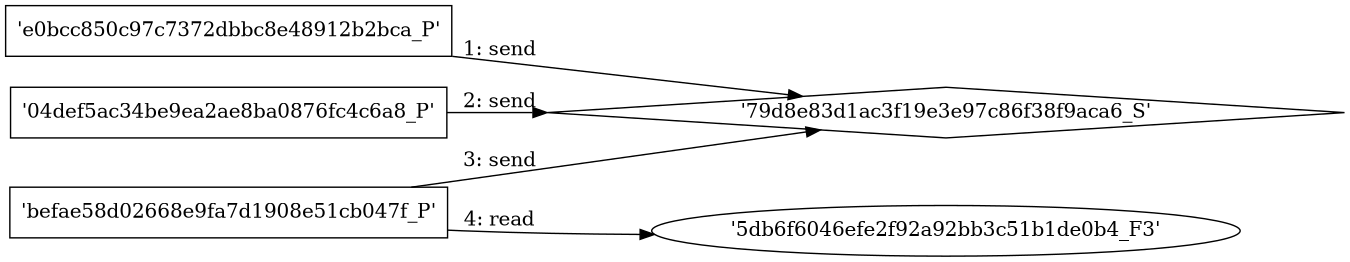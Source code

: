 digraph "D:\Learning\Paper\apt\基于CTI的攻击预警\Dataset\攻击图\ASGfromALLCTI\Vulnerability Spotlight Adobe Reader DC Parser Confusion.dot" {
rankdir="LR"
size="9"
fixedsize="false"
splines="true"
nodesep=0.3
ranksep=0
fontsize=10
overlap="scalexy"
engine= "neato"
	"'79d8e83d1ac3f19e3e97c86f38f9aca6_S'" [node_type=Socket shape=diamond]
	"'e0bcc850c97c7372dbbc8e48912b2bca_P'" [node_type=Process shape=box]
	"'e0bcc850c97c7372dbbc8e48912b2bca_P'" -> "'79d8e83d1ac3f19e3e97c86f38f9aca6_S'" [label="1: send"]
	"'79d8e83d1ac3f19e3e97c86f38f9aca6_S'" [node_type=Socket shape=diamond]
	"'04def5ac34be9ea2ae8ba0876fc4c6a8_P'" [node_type=Process shape=box]
	"'04def5ac34be9ea2ae8ba0876fc4c6a8_P'" -> "'79d8e83d1ac3f19e3e97c86f38f9aca6_S'" [label="2: send"]
	"'79d8e83d1ac3f19e3e97c86f38f9aca6_S'" [node_type=Socket shape=diamond]
	"'befae58d02668e9fa7d1908e51cb047f_P'" [node_type=Process shape=box]
	"'befae58d02668e9fa7d1908e51cb047f_P'" -> "'79d8e83d1ac3f19e3e97c86f38f9aca6_S'" [label="3: send"]
	"'5db6f6046efe2f92a92bb3c51b1de0b4_F3'" [node_type=file shape=ellipse]
	"'befae58d02668e9fa7d1908e51cb047f_P'" [node_type=Process shape=box]
	"'befae58d02668e9fa7d1908e51cb047f_P'" -> "'5db6f6046efe2f92a92bb3c51b1de0b4_F3'" [label="4: read"]
}
